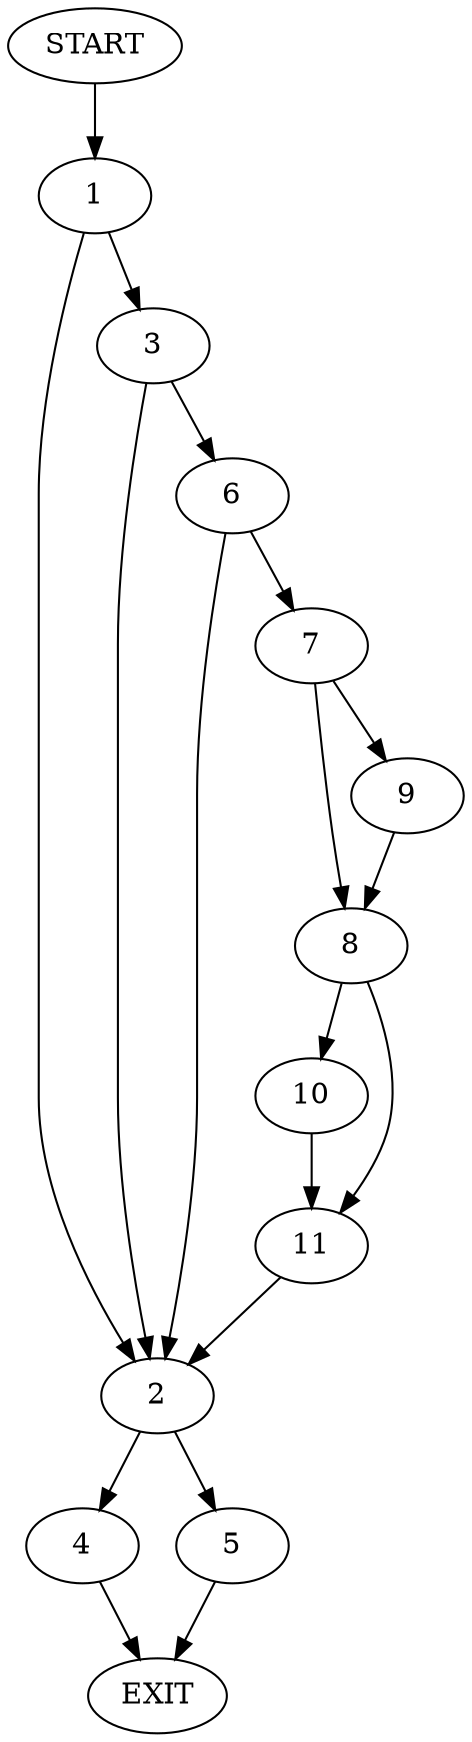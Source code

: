 digraph {
0 [label="START"]
12 [label="EXIT"]
0 -> 1
1 -> 2
1 -> 3
2 -> 4
2 -> 5
3 -> 6
3 -> 2
6 -> 7
6 -> 2
7 -> 8
7 -> 9
9 -> 8
8 -> 10
8 -> 11
10 -> 11
11 -> 2
4 -> 12
5 -> 12
}
